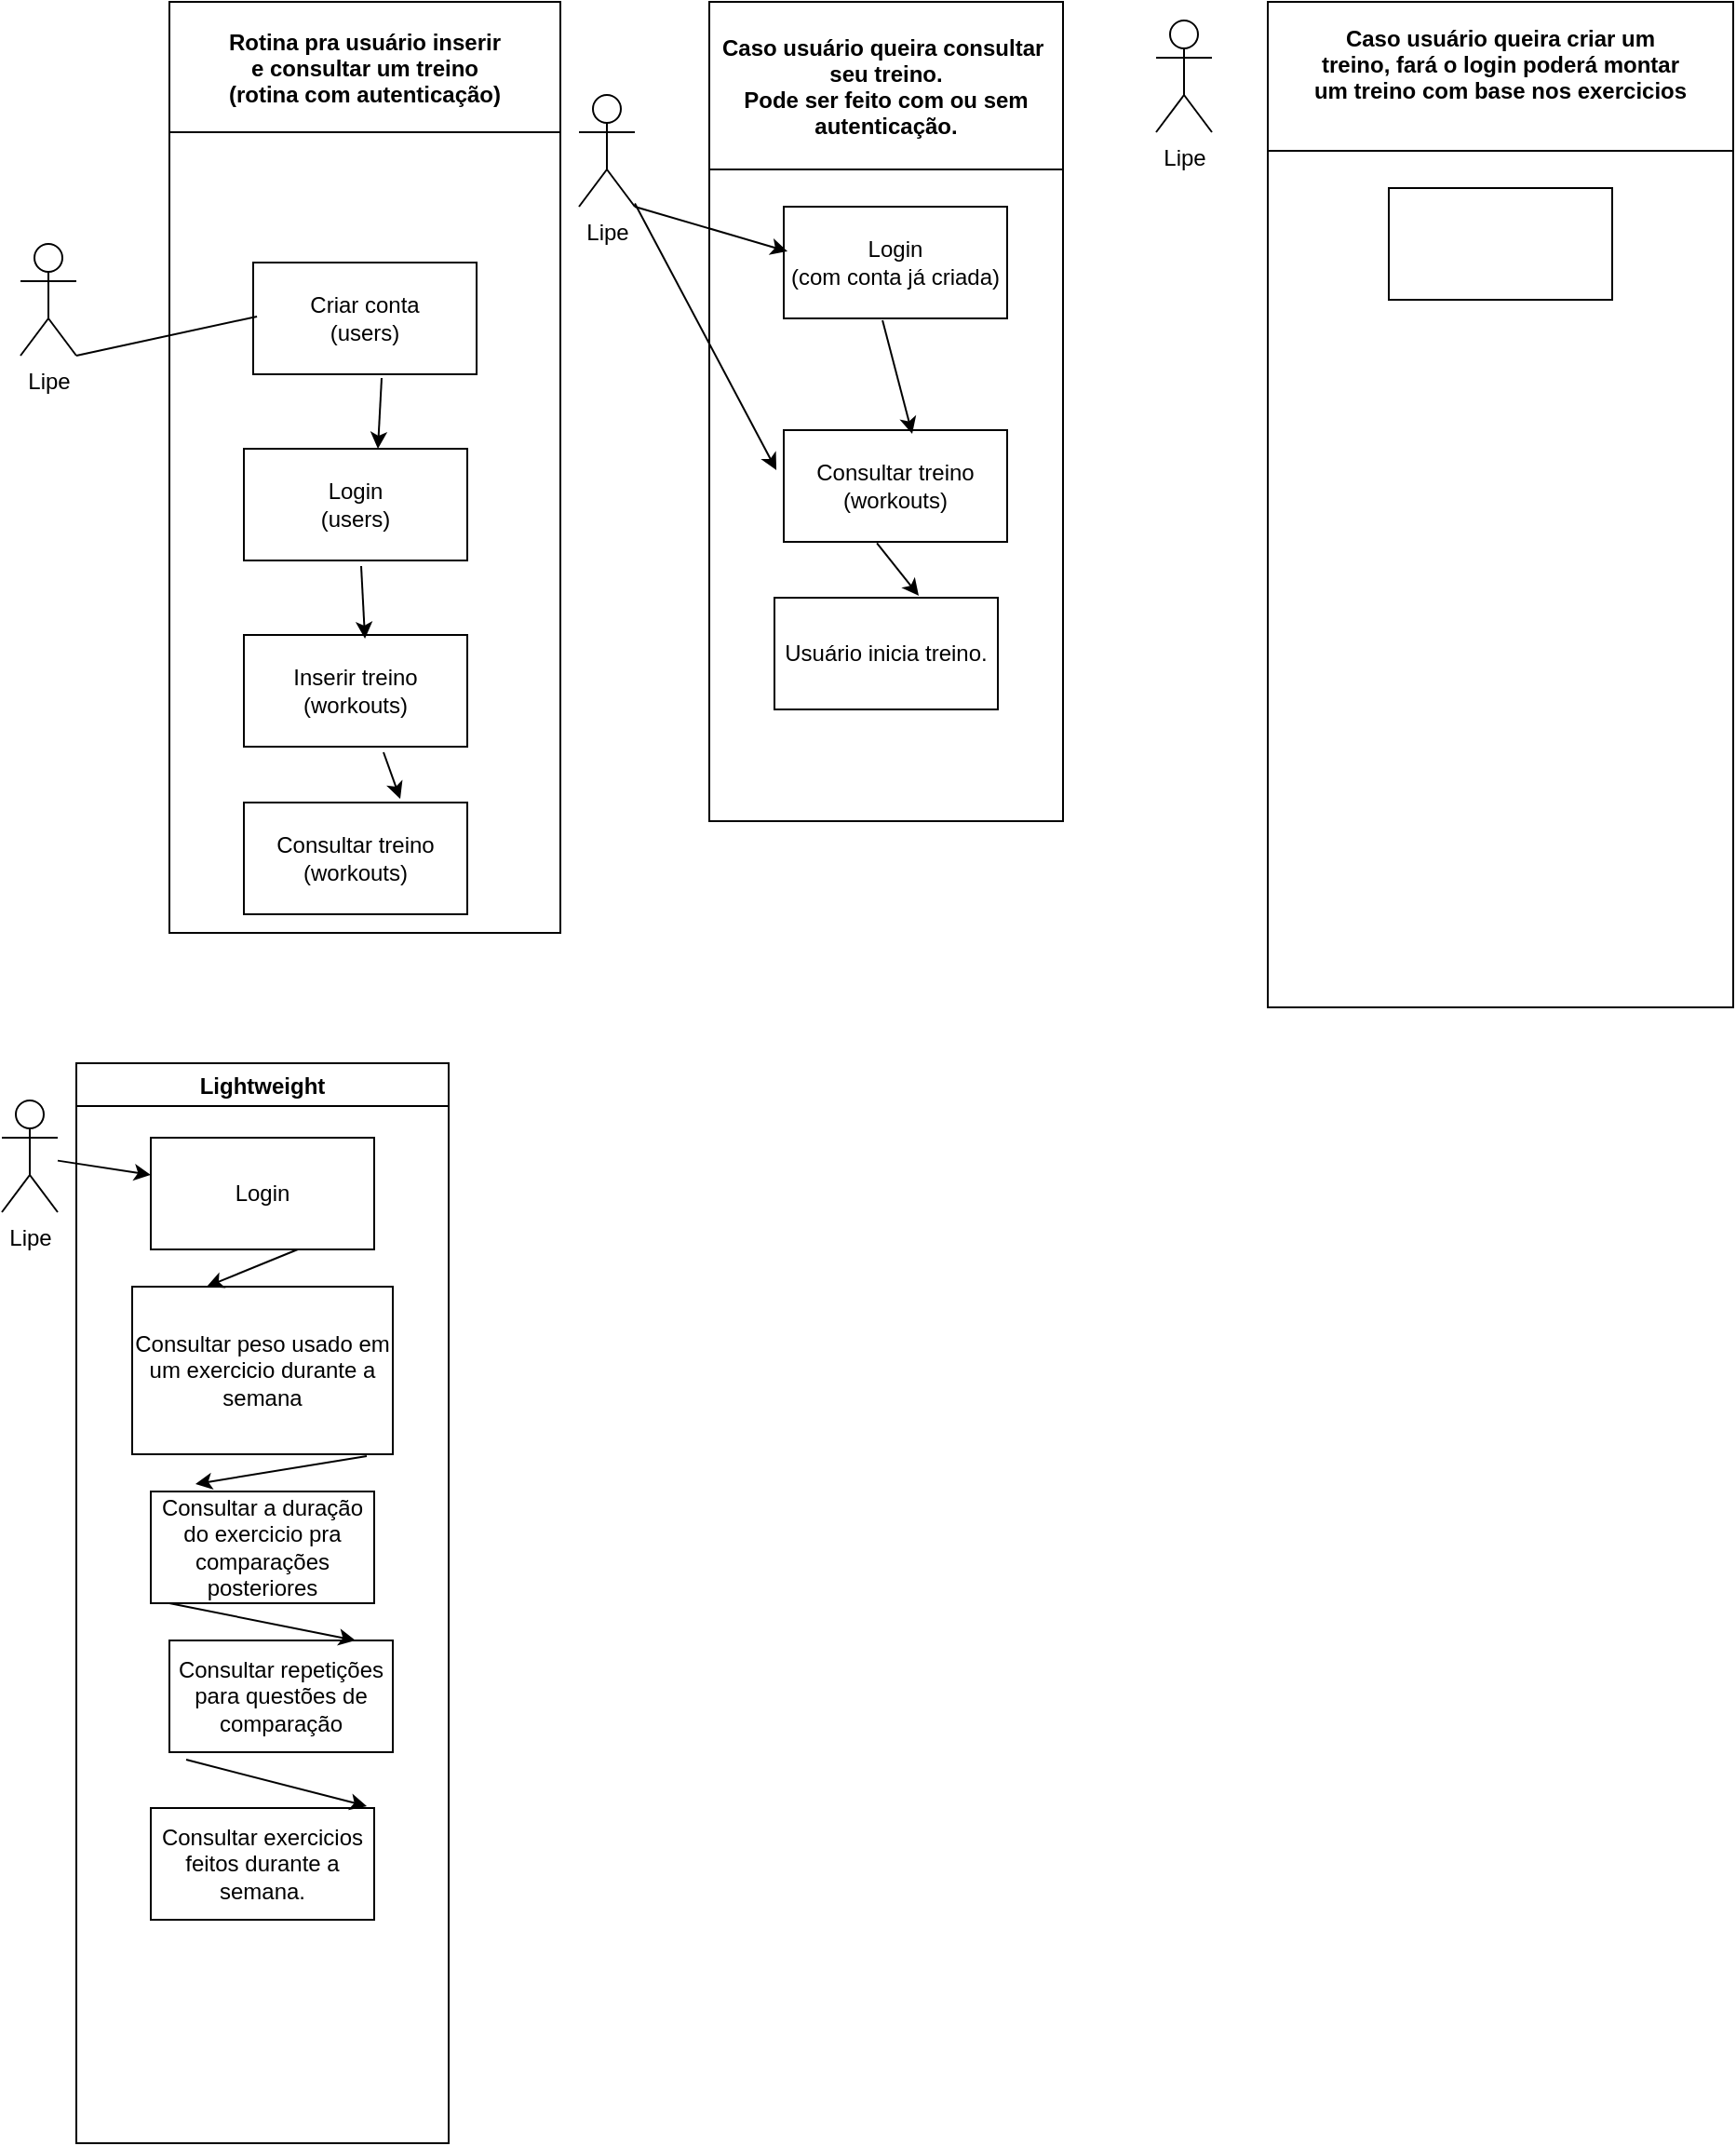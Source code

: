 <mxfile version="17.4.6" type="github">
  <diagram name="Page-1" id="e7e014a7-5840-1c2e-5031-d8a46d1fe8dd">
    <mxGraphModel dx="1185" dy="1461" grid="1" gridSize="10" guides="1" tooltips="1" connect="1" arrows="1" fold="1" page="1" pageScale="1" pageWidth="1169" pageHeight="826" background="none" math="0" shadow="0">
      <root>
        <mxCell id="0" />
        <mxCell id="1" parent="0" />
        <mxCell id="4E_-Y2zPP1L5DoWa1tGC-41" value="Lipe&lt;br&gt;" style="shape=umlActor;verticalLabelPosition=bottom;verticalAlign=top;html=1;outlineConnect=0;" vertex="1" parent="1">
          <mxGeometry x="10" y="20" width="30" height="60" as="geometry" />
        </mxCell>
        <mxCell id="4E_-Y2zPP1L5DoWa1tGC-45" value="Rotina pra usuário inserir&#xa;e consultar um treino&#xa;(rotina com autenticação)" style="swimlane;startSize=70;" vertex="1" parent="1">
          <mxGeometry x="90" y="-110" width="210" height="500" as="geometry">
            <mxRectangle x="310" y="20" width="130" height="23" as="alternateBounds" />
          </mxGeometry>
        </mxCell>
        <mxCell id="4E_-Y2zPP1L5DoWa1tGC-44" value="Inserir treino&lt;br&gt;(workouts)&lt;br&gt;" style="rounded=0;whiteSpace=wrap;html=1;" vertex="1" parent="4E_-Y2zPP1L5DoWa1tGC-45">
          <mxGeometry x="40" y="340" width="120" height="60" as="geometry" />
        </mxCell>
        <mxCell id="4E_-Y2zPP1L5DoWa1tGC-46" value="Consultar treino&lt;br&gt;(workouts)" style="rounded=0;whiteSpace=wrap;html=1;" vertex="1" parent="4E_-Y2zPP1L5DoWa1tGC-45">
          <mxGeometry x="40" y="430" width="120" height="60" as="geometry" />
        </mxCell>
        <mxCell id="4E_-Y2zPP1L5DoWa1tGC-48" value="" style="endArrow=classic;html=1;rounded=0;entryX=0.7;entryY=-0.033;entryDx=0;entryDy=0;entryPerimeter=0;exitX=0.625;exitY=1.05;exitDx=0;exitDy=0;exitPerimeter=0;" edge="1" parent="4E_-Y2zPP1L5DoWa1tGC-45" source="4E_-Y2zPP1L5DoWa1tGC-44" target="4E_-Y2zPP1L5DoWa1tGC-46">
          <mxGeometry width="50" height="50" relative="1" as="geometry">
            <mxPoint x="220" y="220" as="sourcePoint" />
            <mxPoint x="380" y="430" as="targetPoint" />
          </mxGeometry>
        </mxCell>
        <mxCell id="4E_-Y2zPP1L5DoWa1tGC-55" value="Criar conta&lt;br&gt;(users)" style="rounded=0;whiteSpace=wrap;html=1;" vertex="1" parent="4E_-Y2zPP1L5DoWa1tGC-45">
          <mxGeometry x="45" y="140" width="120" height="60" as="geometry" />
        </mxCell>
        <mxCell id="4E_-Y2zPP1L5DoWa1tGC-59" value="Login&lt;br&gt;(users)" style="rounded=0;whiteSpace=wrap;html=1;" vertex="1" parent="4E_-Y2zPP1L5DoWa1tGC-45">
          <mxGeometry x="40" y="240" width="120" height="60" as="geometry" />
        </mxCell>
        <mxCell id="4E_-Y2zPP1L5DoWa1tGC-57" value="" style="endArrow=classic;html=1;rounded=0;exitX=0.575;exitY=1.033;exitDx=0;exitDy=0;exitPerimeter=0;entryX=0.6;entryY=0;entryDx=0;entryDy=0;entryPerimeter=0;" edge="1" parent="4E_-Y2zPP1L5DoWa1tGC-45" source="4E_-Y2zPP1L5DoWa1tGC-55" target="4E_-Y2zPP1L5DoWa1tGC-59">
          <mxGeometry width="50" height="50" relative="1" as="geometry">
            <mxPoint x="540" y="480" as="sourcePoint" />
            <mxPoint x="129" y="250" as="targetPoint" />
          </mxGeometry>
        </mxCell>
        <mxCell id="4E_-Y2zPP1L5DoWa1tGC-60" value="" style="endArrow=classic;html=1;rounded=0;exitX=0.525;exitY=1.05;exitDx=0;exitDy=0;exitPerimeter=0;entryX=0.542;entryY=0.033;entryDx=0;entryDy=0;entryPerimeter=0;" edge="1" parent="4E_-Y2zPP1L5DoWa1tGC-45" source="4E_-Y2zPP1L5DoWa1tGC-59" target="4E_-Y2zPP1L5DoWa1tGC-44">
          <mxGeometry width="50" height="50" relative="1" as="geometry">
            <mxPoint x="540" y="480" as="sourcePoint" />
            <mxPoint x="590" y="430" as="targetPoint" />
          </mxGeometry>
        </mxCell>
        <mxCell id="4E_-Y2zPP1L5DoWa1tGC-47" value="" style="endArrow=none;html=1;rounded=0;exitX=1;exitY=1;exitDx=0;exitDy=0;exitPerimeter=0;entryX=0.017;entryY=0.483;entryDx=0;entryDy=0;entryPerimeter=0;" edge="1" parent="1" source="4E_-Y2zPP1L5DoWa1tGC-41" target="4E_-Y2zPP1L5DoWa1tGC-55">
          <mxGeometry width="50" height="50" relative="1" as="geometry">
            <mxPoint x="640" y="400" as="sourcePoint" />
            <mxPoint x="690" y="350" as="targetPoint" />
          </mxGeometry>
        </mxCell>
        <mxCell id="4E_-Y2zPP1L5DoWa1tGC-51" value="Lipe&lt;br&gt;" style="shape=umlActor;verticalLabelPosition=bottom;verticalAlign=top;html=1;outlineConnect=0;" vertex="1" parent="1">
          <mxGeometry x="310" y="-60" width="30" height="60" as="geometry" />
        </mxCell>
        <mxCell id="4E_-Y2zPP1L5DoWa1tGC-52" value="Caso usuário queira consultar &#xa;seu treino.&#xa;Pode ser feito com ou sem&#xa;autenticação." style="swimlane;startSize=90;" vertex="1" parent="1">
          <mxGeometry x="380" y="-110" width="190" height="440" as="geometry" />
        </mxCell>
        <mxCell id="4E_-Y2zPP1L5DoWa1tGC-61" value="Login&lt;br&gt;(com conta já criada)&lt;br&gt;" style="rounded=0;whiteSpace=wrap;html=1;" vertex="1" parent="4E_-Y2zPP1L5DoWa1tGC-52">
          <mxGeometry x="40" y="110" width="120" height="60" as="geometry" />
        </mxCell>
        <mxCell id="4E_-Y2zPP1L5DoWa1tGC-62" value="Consultar treino&lt;br&gt;(workouts)" style="rounded=0;whiteSpace=wrap;html=1;" vertex="1" parent="4E_-Y2zPP1L5DoWa1tGC-52">
          <mxGeometry x="40" y="230" width="120" height="60" as="geometry" />
        </mxCell>
        <mxCell id="4E_-Y2zPP1L5DoWa1tGC-69" value="" style="endArrow=classic;html=1;rounded=0;exitX=0.442;exitY=1.017;exitDx=0;exitDy=0;exitPerimeter=0;entryX=0.575;entryY=0.033;entryDx=0;entryDy=0;entryPerimeter=0;" edge="1" parent="4E_-Y2zPP1L5DoWa1tGC-52" source="4E_-Y2zPP1L5DoWa1tGC-61" target="4E_-Y2zPP1L5DoWa1tGC-62">
          <mxGeometry width="50" height="50" relative="1" as="geometry">
            <mxPoint x="320" y="350" as="sourcePoint" />
            <mxPoint x="370" y="300" as="targetPoint" />
          </mxGeometry>
        </mxCell>
        <mxCell id="4E_-Y2zPP1L5DoWa1tGC-114" value="Usuário inicia treino." style="rounded=0;whiteSpace=wrap;html=1;" vertex="1" parent="4E_-Y2zPP1L5DoWa1tGC-52">
          <mxGeometry x="35" y="320" width="120" height="60" as="geometry" />
        </mxCell>
        <mxCell id="4E_-Y2zPP1L5DoWa1tGC-115" value="" style="endArrow=classic;html=1;rounded=0;exitX=0.417;exitY=1.011;exitDx=0;exitDy=0;exitPerimeter=0;entryX=0.646;entryY=-0.017;entryDx=0;entryDy=0;entryPerimeter=0;" edge="1" parent="4E_-Y2zPP1L5DoWa1tGC-52" source="4E_-Y2zPP1L5DoWa1tGC-62" target="4E_-Y2zPP1L5DoWa1tGC-114">
          <mxGeometry width="50" height="50" relative="1" as="geometry">
            <mxPoint x="430" y="300" as="sourcePoint" />
            <mxPoint x="480" y="250" as="targetPoint" />
          </mxGeometry>
        </mxCell>
        <mxCell id="4E_-Y2zPP1L5DoWa1tGC-68" value="" style="endArrow=classic;html=1;rounded=0;exitX=1;exitY=1;exitDx=0;exitDy=0;exitPerimeter=0;entryX=0.017;entryY=0.4;entryDx=0;entryDy=0;entryPerimeter=0;" edge="1" parent="1" source="4E_-Y2zPP1L5DoWa1tGC-51" target="4E_-Y2zPP1L5DoWa1tGC-61">
          <mxGeometry width="50" height="50" relative="1" as="geometry">
            <mxPoint x="630" y="270" as="sourcePoint" />
            <mxPoint x="680" y="220" as="targetPoint" />
          </mxGeometry>
        </mxCell>
        <mxCell id="4E_-Y2zPP1L5DoWa1tGC-92" value="Lipe&lt;br&gt;" style="shape=umlActor;verticalLabelPosition=bottom;verticalAlign=top;html=1;outlineConnect=0;" vertex="1" parent="1">
          <mxGeometry y="480" width="30" height="60" as="geometry" />
        </mxCell>
        <mxCell id="4E_-Y2zPP1L5DoWa1tGC-97" value="Lightweight" style="swimlane;startSize=23;" vertex="1" parent="1">
          <mxGeometry x="40" y="460" width="200" height="580" as="geometry" />
        </mxCell>
        <mxCell id="4E_-Y2zPP1L5DoWa1tGC-99" value="Login" style="rounded=0;whiteSpace=wrap;html=1;" vertex="1" parent="4E_-Y2zPP1L5DoWa1tGC-97">
          <mxGeometry x="40" y="40" width="120" height="60" as="geometry" />
        </mxCell>
        <mxCell id="4E_-Y2zPP1L5DoWa1tGC-100" value="Consultar peso usado em um exercicio durante a semana&lt;br&gt;" style="rounded=0;whiteSpace=wrap;html=1;" vertex="1" parent="4E_-Y2zPP1L5DoWa1tGC-97">
          <mxGeometry x="30" y="120" width="140" height="90" as="geometry" />
        </mxCell>
        <mxCell id="4E_-Y2zPP1L5DoWa1tGC-101" value="Consultar a duração do exercicio pra comparações posteriores" style="rounded=0;whiteSpace=wrap;html=1;" vertex="1" parent="4E_-Y2zPP1L5DoWa1tGC-97">
          <mxGeometry x="40" y="230" width="120" height="60" as="geometry" />
        </mxCell>
        <mxCell id="4E_-Y2zPP1L5DoWa1tGC-102" value="Consultar repetições para questões de comparação" style="rounded=0;whiteSpace=wrap;html=1;" vertex="1" parent="4E_-Y2zPP1L5DoWa1tGC-97">
          <mxGeometry x="50" y="310" width="120" height="60" as="geometry" />
        </mxCell>
        <mxCell id="4E_-Y2zPP1L5DoWa1tGC-103" value="Consultar exercicios feitos durante a semana." style="rounded=0;whiteSpace=wrap;html=1;" vertex="1" parent="4E_-Y2zPP1L5DoWa1tGC-97">
          <mxGeometry x="40" y="400" width="120" height="60" as="geometry" />
        </mxCell>
        <mxCell id="4E_-Y2zPP1L5DoWa1tGC-109" value="" style="endArrow=classic;html=1;rounded=0;exitX=0.658;exitY=1;exitDx=0;exitDy=0;exitPerimeter=0;entryX=0.286;entryY=0;entryDx=0;entryDy=0;entryPerimeter=0;" edge="1" parent="4E_-Y2zPP1L5DoWa1tGC-97" source="4E_-Y2zPP1L5DoWa1tGC-99" target="4E_-Y2zPP1L5DoWa1tGC-100">
          <mxGeometry width="50" height="50" relative="1" as="geometry">
            <mxPoint x="-220" y="340" as="sourcePoint" />
            <mxPoint x="-170" y="290" as="targetPoint" />
          </mxGeometry>
        </mxCell>
        <mxCell id="4E_-Y2zPP1L5DoWa1tGC-108" value="" style="endArrow=classic;html=1;rounded=0;exitX=0.9;exitY=1.011;exitDx=0;exitDy=0;exitPerimeter=0;entryX=0.2;entryY=-0.067;entryDx=0;entryDy=0;entryPerimeter=0;" edge="1" parent="4E_-Y2zPP1L5DoWa1tGC-97" source="4E_-Y2zPP1L5DoWa1tGC-100" target="4E_-Y2zPP1L5DoWa1tGC-101">
          <mxGeometry width="50" height="50" relative="1" as="geometry">
            <mxPoint x="-80" y="280" as="sourcePoint" />
            <mxPoint x="-30" y="230" as="targetPoint" />
          </mxGeometry>
        </mxCell>
        <mxCell id="4E_-Y2zPP1L5DoWa1tGC-107" value="" style="endArrow=classic;html=1;rounded=0;exitX=0.083;exitY=1;exitDx=0;exitDy=0;exitPerimeter=0;entryX=0.833;entryY=0;entryDx=0;entryDy=0;entryPerimeter=0;" edge="1" parent="4E_-Y2zPP1L5DoWa1tGC-97" source="4E_-Y2zPP1L5DoWa1tGC-101" target="4E_-Y2zPP1L5DoWa1tGC-102">
          <mxGeometry width="50" height="50" relative="1" as="geometry">
            <mxPoint x="230" y="340" as="sourcePoint" />
            <mxPoint x="280" y="290" as="targetPoint" />
          </mxGeometry>
        </mxCell>
        <mxCell id="4E_-Y2zPP1L5DoWa1tGC-106" value="" style="endArrow=classic;html=1;rounded=0;entryX=0.967;entryY=-0.017;entryDx=0;entryDy=0;entryPerimeter=0;exitX=0.075;exitY=1.067;exitDx=0;exitDy=0;exitPerimeter=0;" edge="1" parent="4E_-Y2zPP1L5DoWa1tGC-97" source="4E_-Y2zPP1L5DoWa1tGC-102" target="4E_-Y2zPP1L5DoWa1tGC-103">
          <mxGeometry width="50" height="50" relative="1" as="geometry">
            <mxPoint x="-220" y="340" as="sourcePoint" />
            <mxPoint x="-170" y="290" as="targetPoint" />
          </mxGeometry>
        </mxCell>
        <mxCell id="4E_-Y2zPP1L5DoWa1tGC-104" value="" style="endArrow=classic;html=1;rounded=0;" edge="1" parent="1" source="4E_-Y2zPP1L5DoWa1tGC-92">
          <mxGeometry width="50" height="50" relative="1" as="geometry">
            <mxPoint x="-180" y="800" as="sourcePoint" />
            <mxPoint x="80" y="520" as="targetPoint" />
          </mxGeometry>
        </mxCell>
        <mxCell id="4E_-Y2zPP1L5DoWa1tGC-110" value="Caso usuário queira criar um&#xa;treino, fará o login poderá montar&#xa;um treino com base nos exercicios&#xa;" style="swimlane;startSize=80;" vertex="1" parent="1">
          <mxGeometry x="680" y="-110" width="250" height="540" as="geometry" />
        </mxCell>
        <mxCell id="4E_-Y2zPP1L5DoWa1tGC-116" value="" style="rounded=0;whiteSpace=wrap;html=1;" vertex="1" parent="4E_-Y2zPP1L5DoWa1tGC-110">
          <mxGeometry x="65" y="100" width="120" height="60" as="geometry" />
        </mxCell>
        <mxCell id="4E_-Y2zPP1L5DoWa1tGC-111" value="" style="endArrow=classic;html=1;rounded=0;entryX=-0.033;entryY=0.358;entryDx=0;entryDy=0;entryPerimeter=0;" edge="1" parent="1" source="4E_-Y2zPP1L5DoWa1tGC-51" target="4E_-Y2zPP1L5DoWa1tGC-62">
          <mxGeometry width="50" height="50" relative="1" as="geometry">
            <mxPoint x="660" y="-10" as="sourcePoint" />
            <mxPoint x="710" y="-60" as="targetPoint" />
          </mxGeometry>
        </mxCell>
        <mxCell id="4E_-Y2zPP1L5DoWa1tGC-113" value="Lipe&lt;br&gt;" style="shape=umlActor;verticalLabelPosition=bottom;verticalAlign=top;html=1;outlineConnect=0;" vertex="1" parent="1">
          <mxGeometry x="620" y="-100" width="30" height="60" as="geometry" />
        </mxCell>
      </root>
    </mxGraphModel>
  </diagram>
</mxfile>
